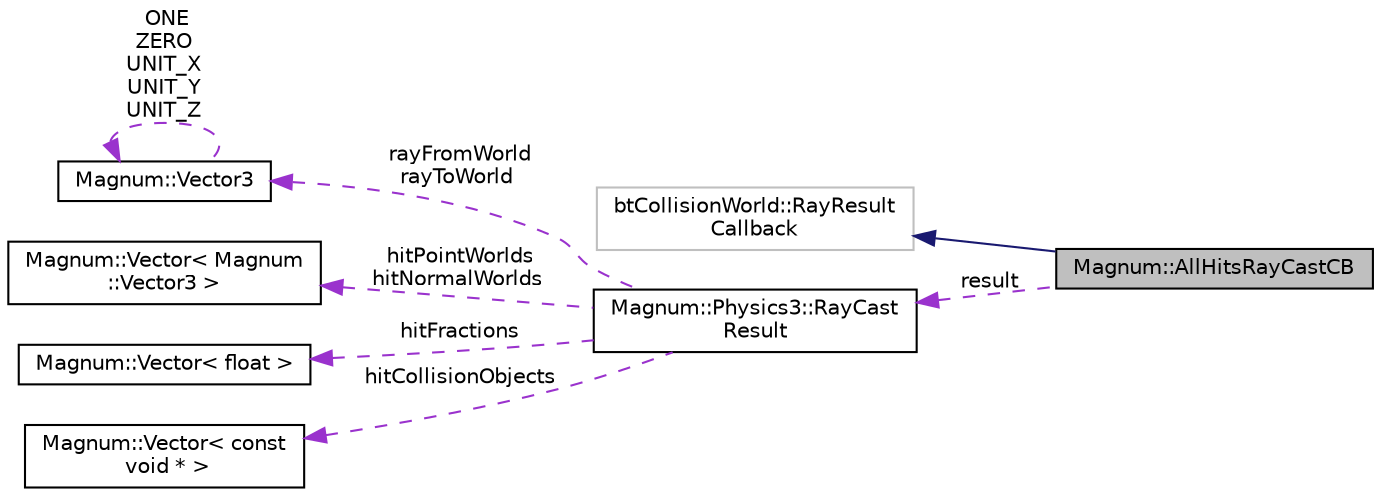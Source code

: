 digraph "Magnum::AllHitsRayCastCB"
{
  edge [fontname="Helvetica",fontsize="10",labelfontname="Helvetica",labelfontsize="10"];
  node [fontname="Helvetica",fontsize="10",shape=record];
  rankdir="LR";
  Node1 [label="Magnum::AllHitsRayCastCB",height=0.2,width=0.4,color="black", fillcolor="grey75", style="filled", fontcolor="black"];
  Node2 -> Node1 [dir="back",color="midnightblue",fontsize="10",style="solid"];
  Node2 [label="btCollisionWorld::RayResult\lCallback",height=0.2,width=0.4,color="grey75", fillcolor="white", style="filled"];
  Node3 -> Node1 [dir="back",color="darkorchid3",fontsize="10",style="dashed",label=" result" ];
  Node3 [label="Magnum::Physics3::RayCast\lResult",height=0.2,width=0.4,color="black", fillcolor="white", style="filled",URL="$class_magnum_1_1_physics3_1_1_ray_cast_result.html"];
  Node4 -> Node3 [dir="back",color="darkorchid3",fontsize="10",style="dashed",label=" rayFromWorld\nrayToWorld" ];
  Node4 [label="Magnum::Vector3",height=0.2,width=0.4,color="black", fillcolor="white", style="filled",URL="$class_magnum_1_1_vector3.html"];
  Node4 -> Node4 [dir="back",color="darkorchid3",fontsize="10",style="dashed",label=" ONE\nZERO\nUNIT_X\nUNIT_Y\nUNIT_Z" ];
  Node5 -> Node3 [dir="back",color="darkorchid3",fontsize="10",style="dashed",label=" hitPointWorlds\nhitNormalWorlds" ];
  Node5 [label="Magnum::Vector\< Magnum\l::Vector3 \>",height=0.2,width=0.4,color="black", fillcolor="white", style="filled",URL="$class_magnum_1_1_vector.html"];
  Node6 -> Node3 [dir="back",color="darkorchid3",fontsize="10",style="dashed",label=" hitFractions" ];
  Node6 [label="Magnum::Vector\< float \>",height=0.2,width=0.4,color="black", fillcolor="white", style="filled",URL="$class_magnum_1_1_vector.html"];
  Node7 -> Node3 [dir="back",color="darkorchid3",fontsize="10",style="dashed",label=" hitCollisionObjects" ];
  Node7 [label="Magnum::Vector\< const\l void * \>",height=0.2,width=0.4,color="black", fillcolor="white", style="filled",URL="$class_magnum_1_1_vector.html"];
}
